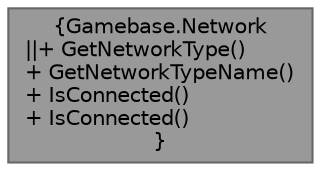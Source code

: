 digraph "Gamebase.Network"
{
 // LATEX_PDF_SIZE
  bgcolor="transparent";
  edge [fontname=Helvetica,fontsize=10,labelfontname=Helvetica,labelfontsize=10];
  node [fontname=Helvetica,fontsize=10,shape=box,height=0.2,width=0.4];
  Node1 [label="{Gamebase.Network\n||+ GetNetworkType()\l+ GetNetworkTypeName()\l+ IsConnected()\l+ IsConnected()\l}",height=0.2,width=0.4,color="gray40", fillcolor="grey60", style="filled", fontcolor="black",tooltip="The Network class indicates Network status."];
}
